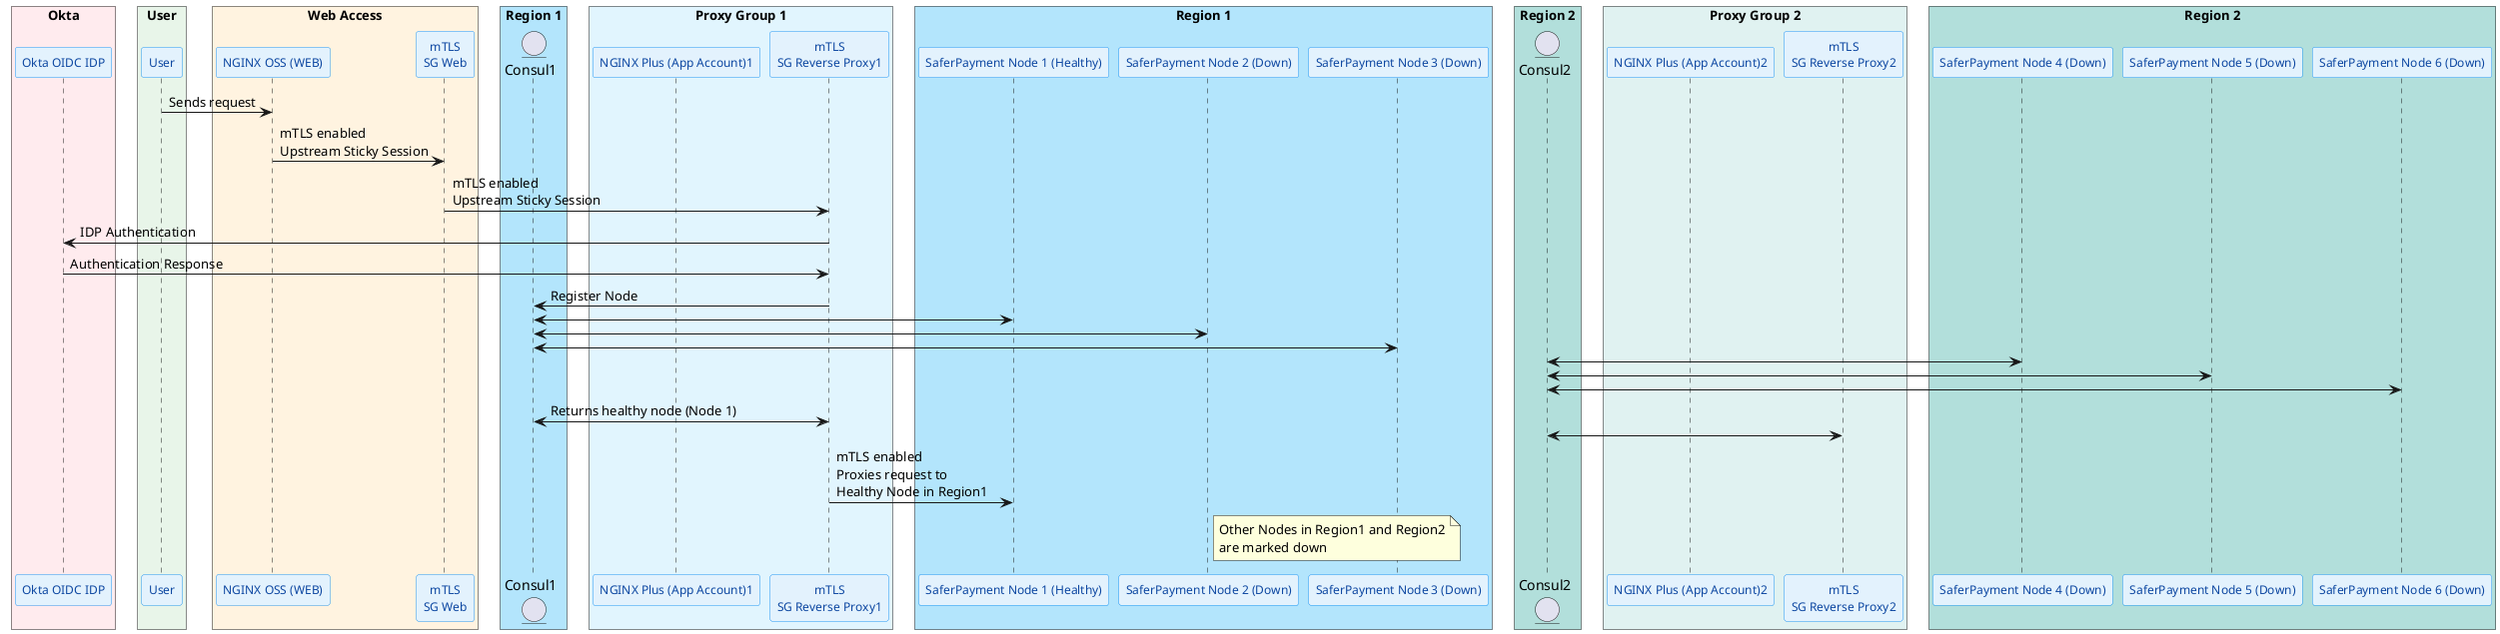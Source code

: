 @startuml
skinparam ParticipantBackgroundColor #E3F2FD
skinparam ParticipantBorderColor #2196F3
skinparam ParticipantFontColor #0D47A1
skinparam ParticipantFontSize 12
skinparam BoxFontSize 10
skinparam BoxPadding 10

box "Okta" #FFEBEE
  participant "Okta OIDC IDP" as Okta
end box

box "User" #E8F5E9
  participant "User" as User
end box

box "Web Access" #FFF3E0
  participant "NGINX OSS (WEB)" as NGINXOSS
  participant "mTLS\nSG Web" as TLSSGWeb
end box

box "App Account" #E0F7FA
  box "Region 1" #B3E5FC
    entity "Consul1" as Consul1
    box "Proxy Group 1" #E1F5FE
      participant "NGINX Plus (App Account)1" as Proxy1
      participant "mTLS\nSG Reverse Proxy1" as TLSSGProxy1
    end box
    participant "SaferPayment Node 1 (Healthy)" as SPNode1
    participant "SaferPayment Node 2 (Down)" as SPNode2
    participant "SaferPayment Node 3 (Down)" as SPNode3
  end box

  box "Region 2" #B2DFDB
    entity "Consul2" as Consul2
    box "Proxy Group 2" #E0F2F1
      participant "NGINX Plus (App Account)2" as Proxy2
      participant "mTLS\nSG Reverse Proxy2" as TLSSGProxy2
    end box
    participant "SaferPayment Node 4 (Down)" as SPNode4
    participant "SaferPayment Node 5 (Down)" as SPNode5
    participant "SaferPayment Node 6 (Down)" as SPNode6
  end box
end box

User -> NGINXOSS: Sends request
NGINXOSS -> TLSSGWeb: mTLS enabled\nUpstream Sticky Session
TLSSGWeb -> TLSSGProxy1: mTLS enabled\nUpstream Sticky Session
TLSSGProxy1 -> Okta: IDP Authentication
Okta -> TLSSGProxy1: Authentication Response
TLSSGProxy1 -> Consul1: Register Node
SPNode1 <-> Consul1
SPNode2 <-> Consul1
SPNode3 <-> Consul1
SPNode4 <-> Consul2
SPNode5 <-> Consul2
SPNode6 <-> Consul2
TLSSGProxy1 <-> Consul1: Returns healthy node (Node 1)
TLSSGProxy2 <-> Consul2
TLSSGProxy1 -> SPNode1: mTLS enabled\nProxies request to\nHealthy Node in Region1
note right of SPNode2: Other Nodes in Region1 and Region2\nare marked down
@enduml

